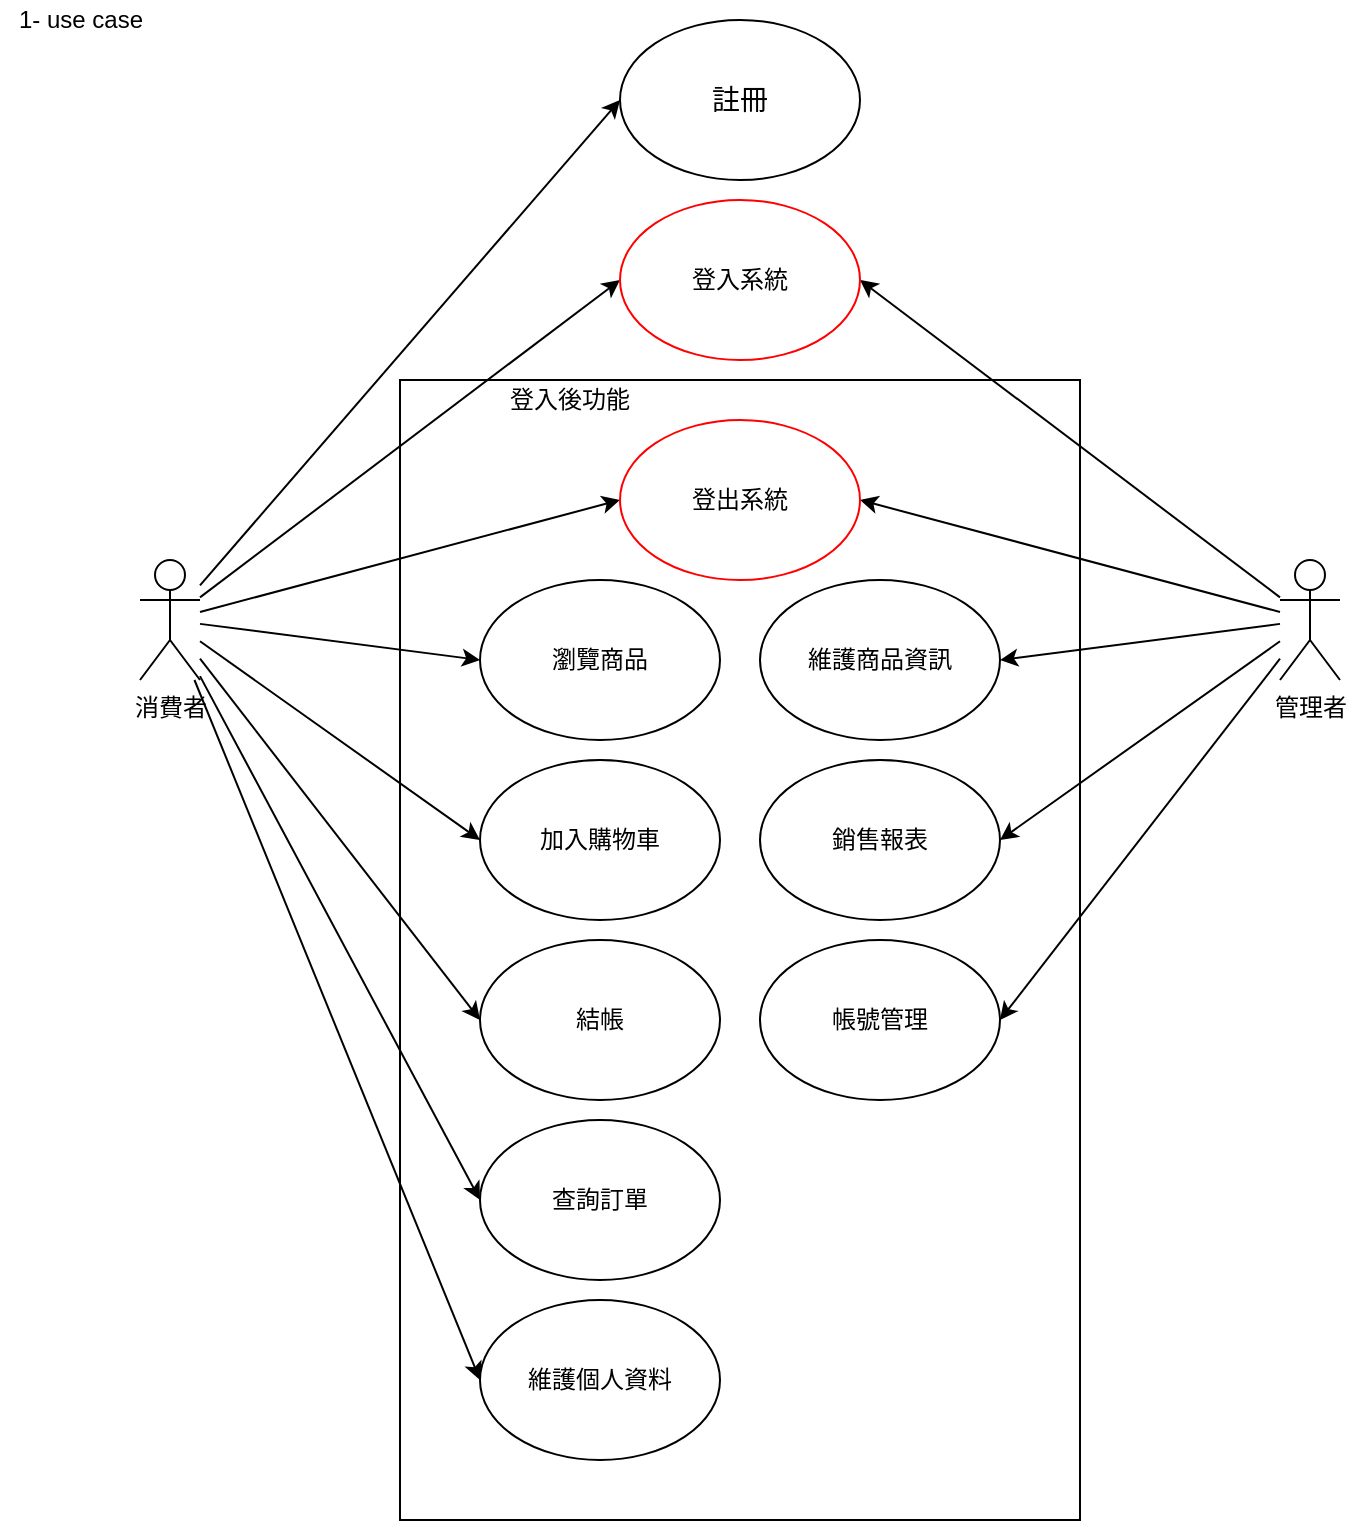 <mxfile version="14.1.8" type="device"><diagram id="Wm4ypDTuIp04akXSax9B" name="use case"><mxGraphModel dx="1422" dy="822" grid="1" gridSize="10" guides="1" tooltips="1" connect="1" arrows="1" fold="1" page="1" pageScale="1" pageWidth="827" pageHeight="1169" math="0" shadow="0"><root><mxCell id="0"/><mxCell id="1" parent="0"/><mxCell id="Pb5IeuFLPV7GcHT8lU9B-1" value="" style="rounded=0;whiteSpace=wrap;html=1;fillColor=none;align=left;" parent="1" vertex="1"><mxGeometry x="220" y="210" width="340" height="570" as="geometry"/></mxCell><mxCell id="osHJs6mH4rUX4oICDI8V-4" style="edgeStyle=none;rounded=0;orthogonalLoop=1;jettySize=auto;html=1;entryX=1;entryY=0.5;entryDx=0;entryDy=0;fontFamily=Helvetica;fontSize=14;fontColor=#990000;" edge="1" parent="1" source="Pb5IeuFLPV7GcHT8lU9B-2" target="Pb5IeuFLPV7GcHT8lU9B-18"><mxGeometry relative="1" as="geometry"/></mxCell><mxCell id="osHJs6mH4rUX4oICDI8V-7" style="edgeStyle=none;rounded=0;orthogonalLoop=1;jettySize=auto;html=1;entryX=1;entryY=0.5;entryDx=0;entryDy=0;fontFamily=Helvetica;fontSize=14;fontColor=#990000;" edge="1" parent="1" source="Pb5IeuFLPV7GcHT8lU9B-2" target="osHJs6mH4rUX4oICDI8V-5"><mxGeometry relative="1" as="geometry"/></mxCell><mxCell id="Pb5IeuFLPV7GcHT8lU9B-2" value="管理者" style="shape=umlActor;verticalLabelPosition=bottom;verticalAlign=top;html=1;outlineConnect=0;fillColor=none;" parent="1" vertex="1"><mxGeometry x="660" y="300" width="30" height="60" as="geometry"/></mxCell><mxCell id="osHJs6mH4rUX4oICDI8V-2" style="rounded=0;orthogonalLoop=1;jettySize=auto;html=1;entryX=0;entryY=0.5;entryDx=0;entryDy=0;fontFamily=Helvetica;fontSize=14;fontColor=#990000;" edge="1" parent="1" source="Pb5IeuFLPV7GcHT8lU9B-3" target="osHJs6mH4rUX4oICDI8V-1"><mxGeometry relative="1" as="geometry"/></mxCell><mxCell id="osHJs6mH4rUX4oICDI8V-3" style="edgeStyle=none;rounded=0;orthogonalLoop=1;jettySize=auto;html=1;entryX=0;entryY=0.5;entryDx=0;entryDy=0;fontFamily=Helvetica;fontSize=14;fontColor=#990000;" edge="1" parent="1" source="Pb5IeuFLPV7GcHT8lU9B-3" target="Pb5IeuFLPV7GcHT8lU9B-18"><mxGeometry relative="1" as="geometry"/></mxCell><mxCell id="osHJs6mH4rUX4oICDI8V-6" style="edgeStyle=none;rounded=0;orthogonalLoop=1;jettySize=auto;html=1;entryX=0;entryY=0.5;entryDx=0;entryDy=0;fontFamily=Helvetica;fontSize=14;fontColor=#990000;" edge="1" parent="1" source="Pb5IeuFLPV7GcHT8lU9B-3" target="osHJs6mH4rUX4oICDI8V-5"><mxGeometry relative="1" as="geometry"/></mxCell><mxCell id="Pb5IeuFLPV7GcHT8lU9B-3" value="消費者" style="shape=umlActor;verticalLabelPosition=bottom;verticalAlign=top;html=1;outlineConnect=0;fillColor=none;" parent="1" vertex="1"><mxGeometry x="90" y="300" width="30" height="60" as="geometry"/></mxCell><mxCell id="Pb5IeuFLPV7GcHT8lU9B-5" value="結帳" style="ellipse;whiteSpace=wrap;html=1;" parent="1" vertex="1"><mxGeometry x="260" y="490" width="120" height="80" as="geometry"/></mxCell><mxCell id="Pb5IeuFLPV7GcHT8lU9B-6" value="加入購物車" style="ellipse;whiteSpace=wrap;html=1;" parent="1" vertex="1"><mxGeometry x="260" y="400" width="120" height="80" as="geometry"/></mxCell><mxCell id="Pb5IeuFLPV7GcHT8lU9B-7" value="瀏覽商品" style="ellipse;whiteSpace=wrap;html=1;" parent="1" vertex="1"><mxGeometry x="260" y="310" width="120" height="80" as="geometry"/></mxCell><mxCell id="Pb5IeuFLPV7GcHT8lU9B-8" value="維護商品資訊" style="ellipse;whiteSpace=wrap;html=1;" parent="1" vertex="1"><mxGeometry x="400" y="310" width="120" height="80" as="geometry"/></mxCell><mxCell id="Pb5IeuFLPV7GcHT8lU9B-9" value="銷售報表" style="ellipse;whiteSpace=wrap;html=1;" parent="1" vertex="1"><mxGeometry x="400" y="400" width="120" height="80" as="geometry"/></mxCell><mxCell id="Pb5IeuFLPV7GcHT8lU9B-10" value="帳號管理" style="ellipse;whiteSpace=wrap;html=1;" parent="1" vertex="1"><mxGeometry x="400" y="490" width="120" height="80" as="geometry"/></mxCell><mxCell id="Pb5IeuFLPV7GcHT8lU9B-11" value="維護個人資料" style="ellipse;whiteSpace=wrap;html=1;" parent="1" vertex="1"><mxGeometry x="260" y="670" width="120" height="80" as="geometry"/></mxCell><mxCell id="Pb5IeuFLPV7GcHT8lU9B-12" value="查詢訂單" style="ellipse;whiteSpace=wrap;html=1;" parent="1" vertex="1"><mxGeometry x="260" y="580" width="120" height="80" as="geometry"/></mxCell><mxCell id="Pb5IeuFLPV7GcHT8lU9B-17" value="登入後功能" style="text;html=1;strokeColor=none;fillColor=none;align=center;verticalAlign=middle;whiteSpace=wrap;rounded=0;" parent="1" vertex="1"><mxGeometry x="260" y="210" width="90" height="20" as="geometry"/></mxCell><mxCell id="Pb5IeuFLPV7GcHT8lU9B-18" value="登出系統" style="ellipse;whiteSpace=wrap;html=1;fillColor=none;strokeColor=#FF0000;" parent="1" vertex="1"><mxGeometry x="330" y="230" width="120" height="80" as="geometry"/></mxCell><mxCell id="Pb5IeuFLPV7GcHT8lU9B-19" value="" style="endArrow=classic;html=1;entryX=0;entryY=0.5;entryDx=0;entryDy=0;" parent="1" source="Pb5IeuFLPV7GcHT8lU9B-3" target="Pb5IeuFLPV7GcHT8lU9B-7" edge="1"><mxGeometry width="50" height="50" relative="1" as="geometry"><mxPoint x="400" y="410" as="sourcePoint"/><mxPoint x="450" y="360" as="targetPoint"/></mxGeometry></mxCell><mxCell id="Pb5IeuFLPV7GcHT8lU9B-20" value="" style="endArrow=classic;html=1;entryX=0;entryY=0.5;entryDx=0;entryDy=0;" parent="1" source="Pb5IeuFLPV7GcHT8lU9B-3" target="Pb5IeuFLPV7GcHT8lU9B-6" edge="1"><mxGeometry width="50" height="50" relative="1" as="geometry"><mxPoint x="130" y="328.621" as="sourcePoint"/><mxPoint x="260" y="230" as="targetPoint"/></mxGeometry></mxCell><mxCell id="Pb5IeuFLPV7GcHT8lU9B-21" value="" style="endArrow=classic;html=1;entryX=0;entryY=0.5;entryDx=0;entryDy=0;" parent="1" source="Pb5IeuFLPV7GcHT8lU9B-3" target="Pb5IeuFLPV7GcHT8lU9B-5" edge="1"><mxGeometry width="50" height="50" relative="1" as="geometry"><mxPoint x="400" y="410" as="sourcePoint"/><mxPoint x="450" y="360" as="targetPoint"/></mxGeometry></mxCell><mxCell id="Pb5IeuFLPV7GcHT8lU9B-22" value="" style="endArrow=classic;html=1;entryX=0;entryY=0.5;entryDx=0;entryDy=0;" parent="1" source="Pb5IeuFLPV7GcHT8lU9B-3" target="Pb5IeuFLPV7GcHT8lU9B-12" edge="1"><mxGeometry width="50" height="50" relative="1" as="geometry"><mxPoint x="400" y="410" as="sourcePoint"/><mxPoint x="450" y="360" as="targetPoint"/></mxGeometry></mxCell><mxCell id="Pb5IeuFLPV7GcHT8lU9B-23" value="" style="endArrow=classic;html=1;entryX=0;entryY=0.5;entryDx=0;entryDy=0;" parent="1" source="Pb5IeuFLPV7GcHT8lU9B-3" target="Pb5IeuFLPV7GcHT8lU9B-11" edge="1"><mxGeometry width="50" height="50" relative="1" as="geometry"><mxPoint x="400" y="410" as="sourcePoint"/><mxPoint x="450" y="360" as="targetPoint"/></mxGeometry></mxCell><mxCell id="Pb5IeuFLPV7GcHT8lU9B-25" value="" style="endArrow=classic;html=1;entryX=1;entryY=0.5;entryDx=0;entryDy=0;" parent="1" source="Pb5IeuFLPV7GcHT8lU9B-2" target="Pb5IeuFLPV7GcHT8lU9B-10" edge="1"><mxGeometry width="50" height="50" relative="1" as="geometry"><mxPoint x="400" y="410" as="sourcePoint"/><mxPoint x="450" y="360" as="targetPoint"/></mxGeometry></mxCell><mxCell id="Pb5IeuFLPV7GcHT8lU9B-26" value="" style="endArrow=classic;html=1;entryX=1;entryY=0.5;entryDx=0;entryDy=0;" parent="1" source="Pb5IeuFLPV7GcHT8lU9B-2" target="Pb5IeuFLPV7GcHT8lU9B-9" edge="1"><mxGeometry width="50" height="50" relative="1" as="geometry"><mxPoint x="400" y="410" as="sourcePoint"/><mxPoint x="450" y="360" as="targetPoint"/></mxGeometry></mxCell><mxCell id="Pb5IeuFLPV7GcHT8lU9B-27" value="" style="endArrow=classic;html=1;entryX=1;entryY=0.5;entryDx=0;entryDy=0;" parent="1" source="Pb5IeuFLPV7GcHT8lU9B-2" target="Pb5IeuFLPV7GcHT8lU9B-8" edge="1"><mxGeometry width="50" height="50" relative="1" as="geometry"><mxPoint x="400" y="410" as="sourcePoint"/><mxPoint x="450" y="360" as="targetPoint"/></mxGeometry></mxCell><mxCell id="Pb5IeuFLPV7GcHT8lU9B-28" value="1- use case" style="text;html=1;align=center;verticalAlign=middle;resizable=0;points=[];autosize=1;" parent="1" vertex="1"><mxGeometry x="20" y="20" width="80" height="20" as="geometry"/></mxCell><mxCell id="osHJs6mH4rUX4oICDI8V-1" value="&lt;font color=&quot;#000000&quot;&gt;註冊&lt;/font&gt;" style="ellipse;whiteSpace=wrap;html=1;labelBackgroundColor=#ffffff;fillColor=#ffffff;gradientColor=none;fontFamily=Helvetica;fontSize=14;fontColor=#990000;" vertex="1" parent="1"><mxGeometry x="330" y="30" width="120" height="80" as="geometry"/></mxCell><mxCell id="osHJs6mH4rUX4oICDI8V-5" value="登入系統" style="ellipse;whiteSpace=wrap;html=1;fillColor=none;strokeColor=#FF0000;" vertex="1" parent="1"><mxGeometry x="330" y="120" width="120" height="80" as="geometry"/></mxCell></root></mxGraphModel></diagram></mxfile>